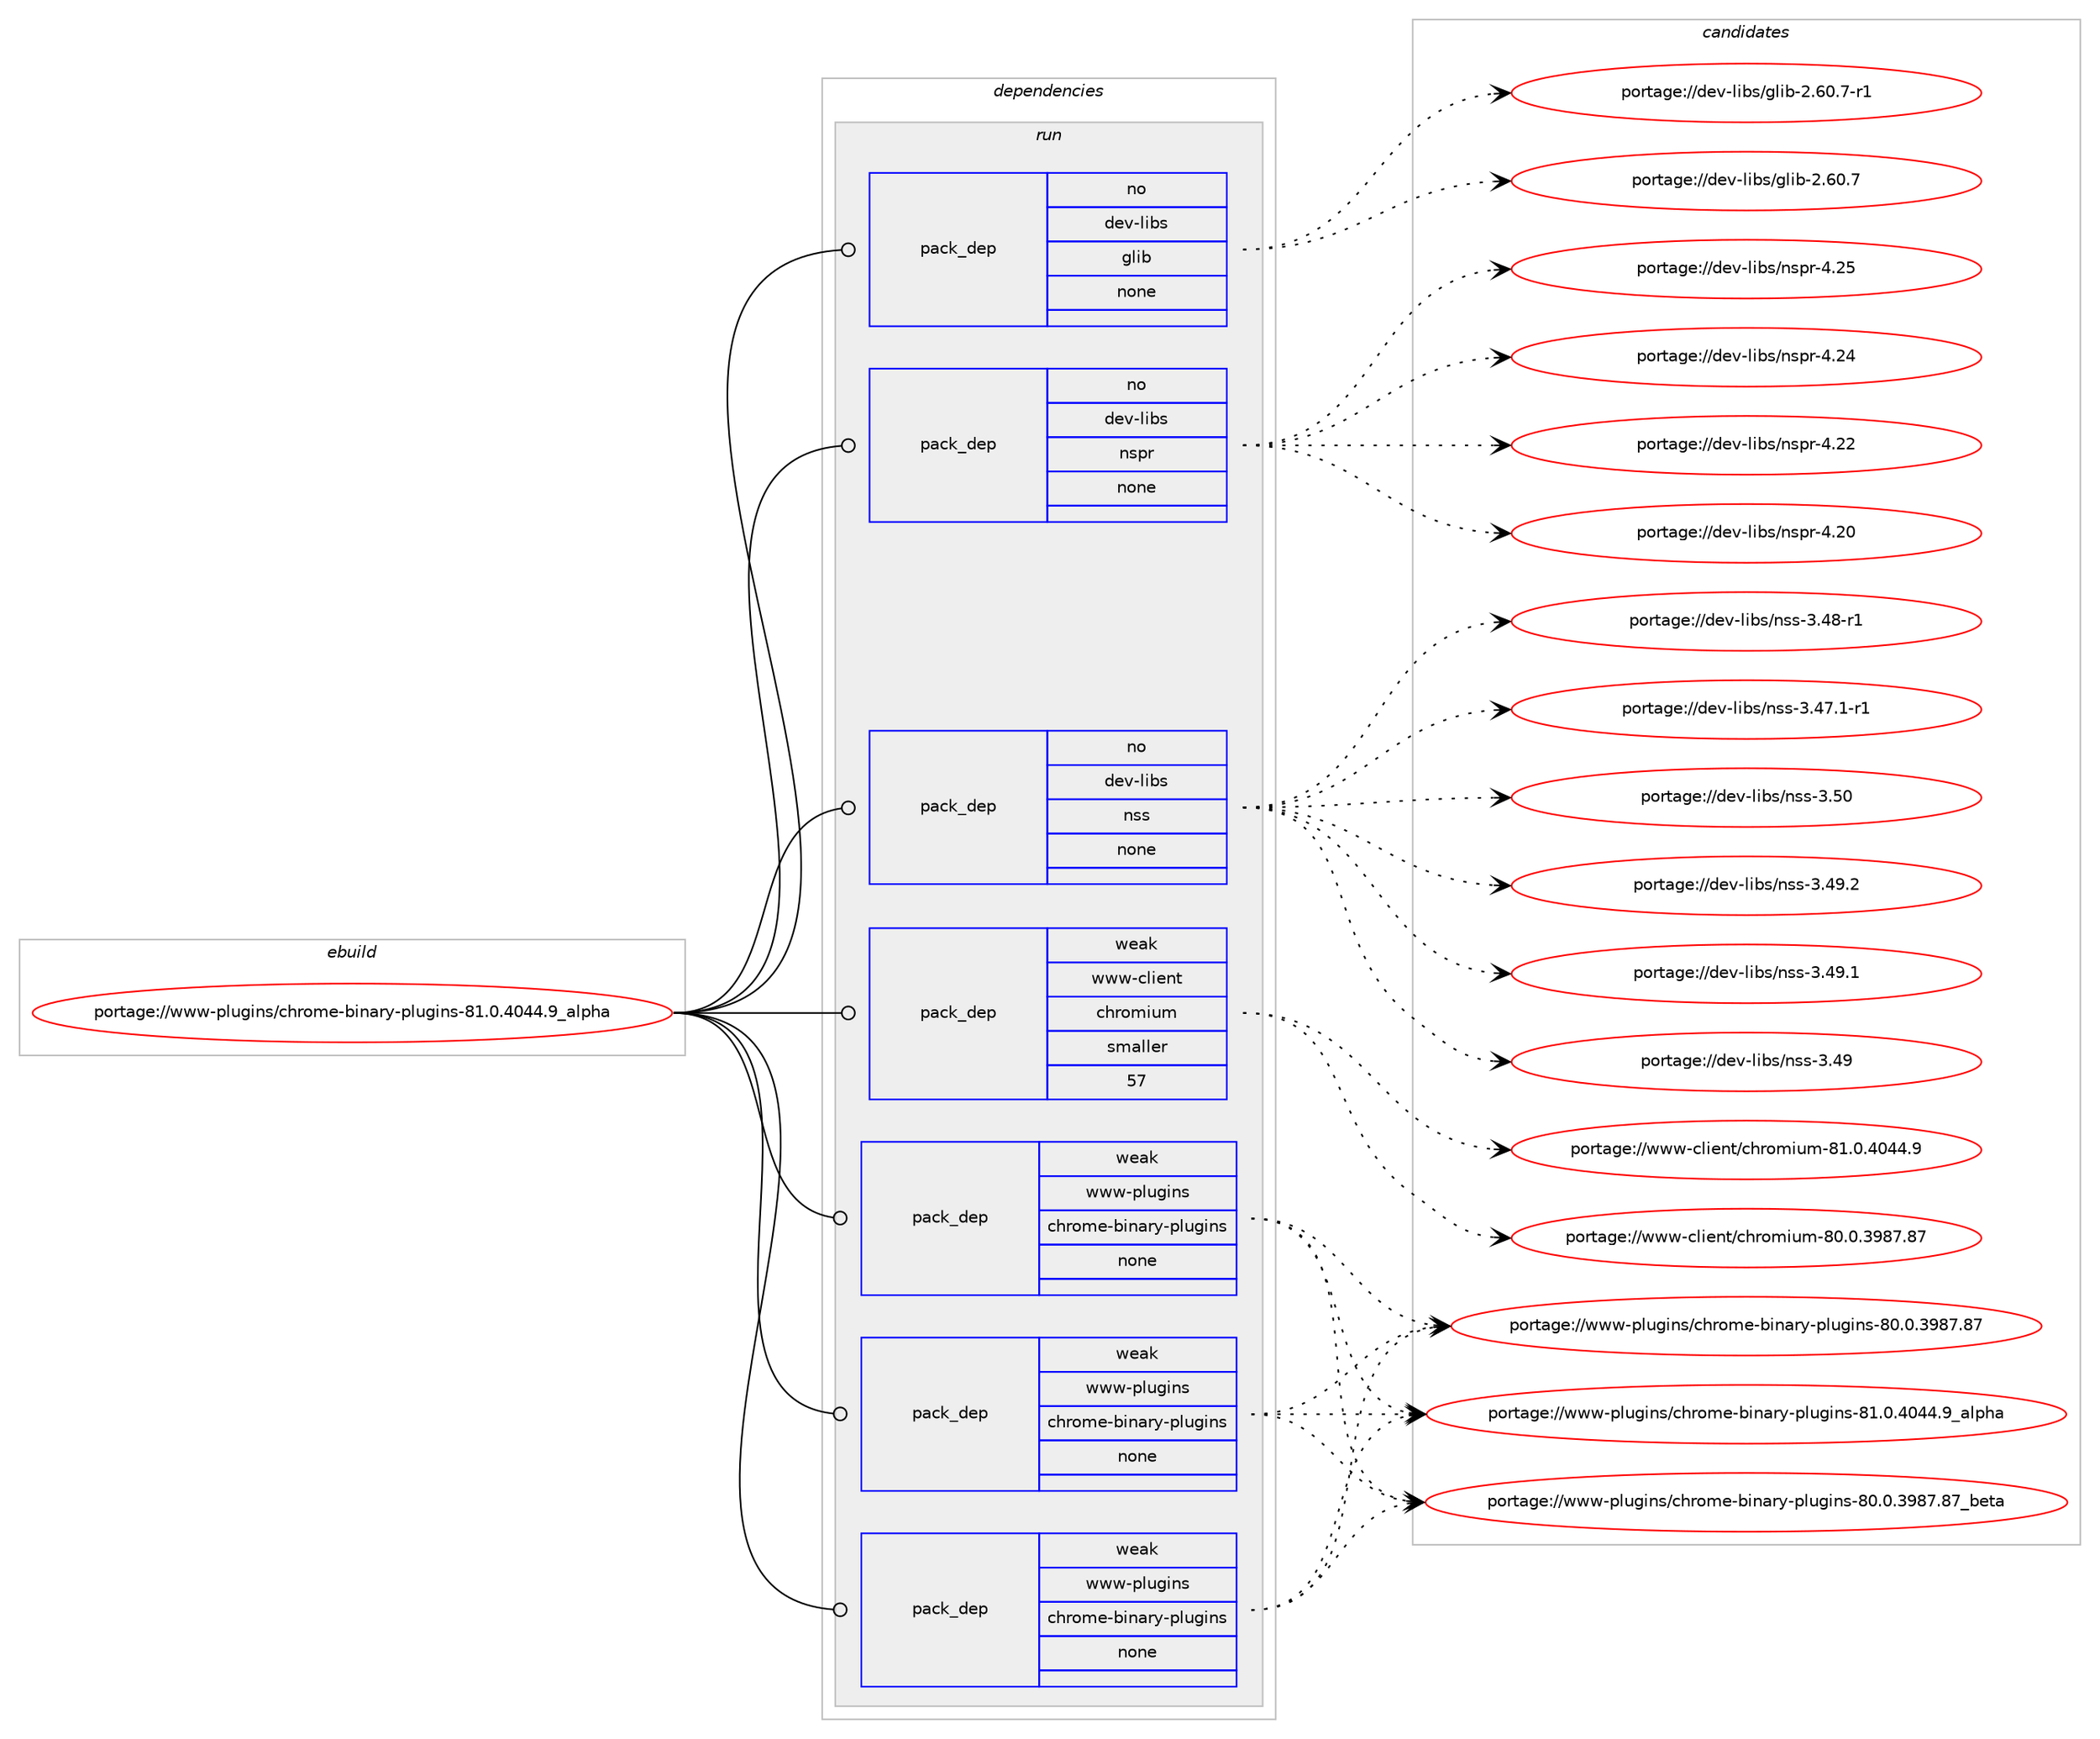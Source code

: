 digraph prolog {

# *************
# Graph options
# *************

newrank=true;
concentrate=true;
compound=true;
graph [rankdir=LR,fontname=Helvetica,fontsize=10,ranksep=1.5];#, ranksep=2.5, nodesep=0.2];
edge  [arrowhead=vee];
node  [fontname=Helvetica,fontsize=10];

# **********
# The ebuild
# **********

subgraph cluster_leftcol {
color=gray;
label=<<i>ebuild</i>>;
id [label="portage://www-plugins/chrome-binary-plugins-81.0.4044.9_alpha", color=red, width=4, href="../www-plugins/chrome-binary-plugins-81.0.4044.9_alpha.svg"];
}

# ****************
# The dependencies
# ****************

subgraph cluster_midcol {
color=gray;
label=<<i>dependencies</i>>;
subgraph cluster_compile {
fillcolor="#eeeeee";
style=filled;
label=<<i>compile</i>>;
}
subgraph cluster_compileandrun {
fillcolor="#eeeeee";
style=filled;
label=<<i>compile and run</i>>;
}
subgraph cluster_run {
fillcolor="#eeeeee";
style=filled;
label=<<i>run</i>>;
subgraph pack268 {
dependency371 [label=<<TABLE BORDER="0" CELLBORDER="1" CELLSPACING="0" CELLPADDING="4" WIDTH="220"><TR><TD ROWSPAN="6" CELLPADDING="30">pack_dep</TD></TR><TR><TD WIDTH="110">no</TD></TR><TR><TD>dev-libs</TD></TR><TR><TD>glib</TD></TR><TR><TD>none</TD></TR><TR><TD></TD></TR></TABLE>>, shape=none, color=blue];
}
id:e -> dependency371:w [weight=20,style="solid",arrowhead="odot"];
subgraph pack269 {
dependency372 [label=<<TABLE BORDER="0" CELLBORDER="1" CELLSPACING="0" CELLPADDING="4" WIDTH="220"><TR><TD ROWSPAN="6" CELLPADDING="30">pack_dep</TD></TR><TR><TD WIDTH="110">no</TD></TR><TR><TD>dev-libs</TD></TR><TR><TD>nspr</TD></TR><TR><TD>none</TD></TR><TR><TD></TD></TR></TABLE>>, shape=none, color=blue];
}
id:e -> dependency372:w [weight=20,style="solid",arrowhead="odot"];
subgraph pack270 {
dependency373 [label=<<TABLE BORDER="0" CELLBORDER="1" CELLSPACING="0" CELLPADDING="4" WIDTH="220"><TR><TD ROWSPAN="6" CELLPADDING="30">pack_dep</TD></TR><TR><TD WIDTH="110">no</TD></TR><TR><TD>dev-libs</TD></TR><TR><TD>nss</TD></TR><TR><TD>none</TD></TR><TR><TD></TD></TR></TABLE>>, shape=none, color=blue];
}
id:e -> dependency373:w [weight=20,style="solid",arrowhead="odot"];
subgraph pack271 {
dependency374 [label=<<TABLE BORDER="0" CELLBORDER="1" CELLSPACING="0" CELLPADDING="4" WIDTH="220"><TR><TD ROWSPAN="6" CELLPADDING="30">pack_dep</TD></TR><TR><TD WIDTH="110">weak</TD></TR><TR><TD>www-client</TD></TR><TR><TD>chromium</TD></TR><TR><TD>smaller</TD></TR><TR><TD>57</TD></TR></TABLE>>, shape=none, color=blue];
}
id:e -> dependency374:w [weight=20,style="solid",arrowhead="odot"];
subgraph pack272 {
dependency375 [label=<<TABLE BORDER="0" CELLBORDER="1" CELLSPACING="0" CELLPADDING="4" WIDTH="220"><TR><TD ROWSPAN="6" CELLPADDING="30">pack_dep</TD></TR><TR><TD WIDTH="110">weak</TD></TR><TR><TD>www-plugins</TD></TR><TR><TD>chrome-binary-plugins</TD></TR><TR><TD>none</TD></TR><TR><TD></TD></TR></TABLE>>, shape=none, color=blue];
}
id:e -> dependency375:w [weight=20,style="solid",arrowhead="odot"];
subgraph pack273 {
dependency376 [label=<<TABLE BORDER="0" CELLBORDER="1" CELLSPACING="0" CELLPADDING="4" WIDTH="220"><TR><TD ROWSPAN="6" CELLPADDING="30">pack_dep</TD></TR><TR><TD WIDTH="110">weak</TD></TR><TR><TD>www-plugins</TD></TR><TR><TD>chrome-binary-plugins</TD></TR><TR><TD>none</TD></TR><TR><TD></TD></TR></TABLE>>, shape=none, color=blue];
}
id:e -> dependency376:w [weight=20,style="solid",arrowhead="odot"];
subgraph pack274 {
dependency377 [label=<<TABLE BORDER="0" CELLBORDER="1" CELLSPACING="0" CELLPADDING="4" WIDTH="220"><TR><TD ROWSPAN="6" CELLPADDING="30">pack_dep</TD></TR><TR><TD WIDTH="110">weak</TD></TR><TR><TD>www-plugins</TD></TR><TR><TD>chrome-binary-plugins</TD></TR><TR><TD>none</TD></TR><TR><TD></TD></TR></TABLE>>, shape=none, color=blue];
}
id:e -> dependency377:w [weight=20,style="solid",arrowhead="odot"];
}
}

# **************
# The candidates
# **************

subgraph cluster_choices {
rank=same;
color=gray;
label=<<i>candidates</i>>;

subgraph choice268 {
color=black;
nodesep=1;
choice10010111845108105981154710310810598455046544846554511449 [label="portage://dev-libs/glib-2.60.7-r1", color=red, width=4,href="../dev-libs/glib-2.60.7-r1.svg"];
choice1001011184510810598115471031081059845504654484655 [label="portage://dev-libs/glib-2.60.7", color=red, width=4,href="../dev-libs/glib-2.60.7.svg"];
dependency371:e -> choice10010111845108105981154710310810598455046544846554511449:w [style=dotted,weight="100"];
dependency371:e -> choice1001011184510810598115471031081059845504654484655:w [style=dotted,weight="100"];
}
subgraph choice269 {
color=black;
nodesep=1;
choice1001011184510810598115471101151121144552465053 [label="portage://dev-libs/nspr-4.25", color=red, width=4,href="../dev-libs/nspr-4.25.svg"];
choice1001011184510810598115471101151121144552465052 [label="portage://dev-libs/nspr-4.24", color=red, width=4,href="../dev-libs/nspr-4.24.svg"];
choice1001011184510810598115471101151121144552465050 [label="portage://dev-libs/nspr-4.22", color=red, width=4,href="../dev-libs/nspr-4.22.svg"];
choice1001011184510810598115471101151121144552465048 [label="portage://dev-libs/nspr-4.20", color=red, width=4,href="../dev-libs/nspr-4.20.svg"];
dependency372:e -> choice1001011184510810598115471101151121144552465053:w [style=dotted,weight="100"];
dependency372:e -> choice1001011184510810598115471101151121144552465052:w [style=dotted,weight="100"];
dependency372:e -> choice1001011184510810598115471101151121144552465050:w [style=dotted,weight="100"];
dependency372:e -> choice1001011184510810598115471101151121144552465048:w [style=dotted,weight="100"];
}
subgraph choice270 {
color=black;
nodesep=1;
choice1001011184510810598115471101151154551465348 [label="portage://dev-libs/nss-3.50", color=red, width=4,href="../dev-libs/nss-3.50.svg"];
choice10010111845108105981154711011511545514652574650 [label="portage://dev-libs/nss-3.49.2", color=red, width=4,href="../dev-libs/nss-3.49.2.svg"];
choice10010111845108105981154711011511545514652574649 [label="portage://dev-libs/nss-3.49.1", color=red, width=4,href="../dev-libs/nss-3.49.1.svg"];
choice1001011184510810598115471101151154551465257 [label="portage://dev-libs/nss-3.49", color=red, width=4,href="../dev-libs/nss-3.49.svg"];
choice10010111845108105981154711011511545514652564511449 [label="portage://dev-libs/nss-3.48-r1", color=red, width=4,href="../dev-libs/nss-3.48-r1.svg"];
choice100101118451081059811547110115115455146525546494511449 [label="portage://dev-libs/nss-3.47.1-r1", color=red, width=4,href="../dev-libs/nss-3.47.1-r1.svg"];
dependency373:e -> choice1001011184510810598115471101151154551465348:w [style=dotted,weight="100"];
dependency373:e -> choice10010111845108105981154711011511545514652574650:w [style=dotted,weight="100"];
dependency373:e -> choice10010111845108105981154711011511545514652574649:w [style=dotted,weight="100"];
dependency373:e -> choice1001011184510810598115471101151154551465257:w [style=dotted,weight="100"];
dependency373:e -> choice10010111845108105981154711011511545514652564511449:w [style=dotted,weight="100"];
dependency373:e -> choice100101118451081059811547110115115455146525546494511449:w [style=dotted,weight="100"];
}
subgraph choice271 {
color=black;
nodesep=1;
choice11911911945991081051011101164799104114111109105117109455649464846524852524657 [label="portage://www-client/chromium-81.0.4044.9", color=red, width=4,href="../www-client/chromium-81.0.4044.9.svg"];
choice1191191194599108105101110116479910411411110910511710945564846484651575655465655 [label="portage://www-client/chromium-80.0.3987.87", color=red, width=4,href="../www-client/chromium-80.0.3987.87.svg"];
dependency374:e -> choice11911911945991081051011101164799104114111109105117109455649464846524852524657:w [style=dotted,weight="100"];
dependency374:e -> choice1191191194599108105101110116479910411411110910511710945564846484651575655465655:w [style=dotted,weight="100"];
}
subgraph choice272 {
color=black;
nodesep=1;
choice11911911945112108117103105110115479910411411110910145981051109711412145112108117103105110115455649464846524852524657959710811210497 [label="portage://www-plugins/chrome-binary-plugins-81.0.4044.9_alpha", color=red, width=4,href="../www-plugins/chrome-binary-plugins-81.0.4044.9_alpha.svg"];
choice1191191194511210811710310511011547991041141111091014598105110971141214511210811710310511011545564846484651575655465655959810111697 [label="portage://www-plugins/chrome-binary-plugins-80.0.3987.87_beta", color=red, width=4,href="../www-plugins/chrome-binary-plugins-80.0.3987.87_beta.svg"];
choice1191191194511210811710310511011547991041141111091014598105110971141214511210811710310511011545564846484651575655465655 [label="portage://www-plugins/chrome-binary-plugins-80.0.3987.87", color=red, width=4,href="../www-plugins/chrome-binary-plugins-80.0.3987.87.svg"];
dependency375:e -> choice11911911945112108117103105110115479910411411110910145981051109711412145112108117103105110115455649464846524852524657959710811210497:w [style=dotted,weight="100"];
dependency375:e -> choice1191191194511210811710310511011547991041141111091014598105110971141214511210811710310511011545564846484651575655465655959810111697:w [style=dotted,weight="100"];
dependency375:e -> choice1191191194511210811710310511011547991041141111091014598105110971141214511210811710310511011545564846484651575655465655:w [style=dotted,weight="100"];
}
subgraph choice273 {
color=black;
nodesep=1;
choice11911911945112108117103105110115479910411411110910145981051109711412145112108117103105110115455649464846524852524657959710811210497 [label="portage://www-plugins/chrome-binary-plugins-81.0.4044.9_alpha", color=red, width=4,href="../www-plugins/chrome-binary-plugins-81.0.4044.9_alpha.svg"];
choice1191191194511210811710310511011547991041141111091014598105110971141214511210811710310511011545564846484651575655465655959810111697 [label="portage://www-plugins/chrome-binary-plugins-80.0.3987.87_beta", color=red, width=4,href="../www-plugins/chrome-binary-plugins-80.0.3987.87_beta.svg"];
choice1191191194511210811710310511011547991041141111091014598105110971141214511210811710310511011545564846484651575655465655 [label="portage://www-plugins/chrome-binary-plugins-80.0.3987.87", color=red, width=4,href="../www-plugins/chrome-binary-plugins-80.0.3987.87.svg"];
dependency376:e -> choice11911911945112108117103105110115479910411411110910145981051109711412145112108117103105110115455649464846524852524657959710811210497:w [style=dotted,weight="100"];
dependency376:e -> choice1191191194511210811710310511011547991041141111091014598105110971141214511210811710310511011545564846484651575655465655959810111697:w [style=dotted,weight="100"];
dependency376:e -> choice1191191194511210811710310511011547991041141111091014598105110971141214511210811710310511011545564846484651575655465655:w [style=dotted,weight="100"];
}
subgraph choice274 {
color=black;
nodesep=1;
choice11911911945112108117103105110115479910411411110910145981051109711412145112108117103105110115455649464846524852524657959710811210497 [label="portage://www-plugins/chrome-binary-plugins-81.0.4044.9_alpha", color=red, width=4,href="../www-plugins/chrome-binary-plugins-81.0.4044.9_alpha.svg"];
choice1191191194511210811710310511011547991041141111091014598105110971141214511210811710310511011545564846484651575655465655959810111697 [label="portage://www-plugins/chrome-binary-plugins-80.0.3987.87_beta", color=red, width=4,href="../www-plugins/chrome-binary-plugins-80.0.3987.87_beta.svg"];
choice1191191194511210811710310511011547991041141111091014598105110971141214511210811710310511011545564846484651575655465655 [label="portage://www-plugins/chrome-binary-plugins-80.0.3987.87", color=red, width=4,href="../www-plugins/chrome-binary-plugins-80.0.3987.87.svg"];
dependency377:e -> choice11911911945112108117103105110115479910411411110910145981051109711412145112108117103105110115455649464846524852524657959710811210497:w [style=dotted,weight="100"];
dependency377:e -> choice1191191194511210811710310511011547991041141111091014598105110971141214511210811710310511011545564846484651575655465655959810111697:w [style=dotted,weight="100"];
dependency377:e -> choice1191191194511210811710310511011547991041141111091014598105110971141214511210811710310511011545564846484651575655465655:w [style=dotted,weight="100"];
}
}

}
